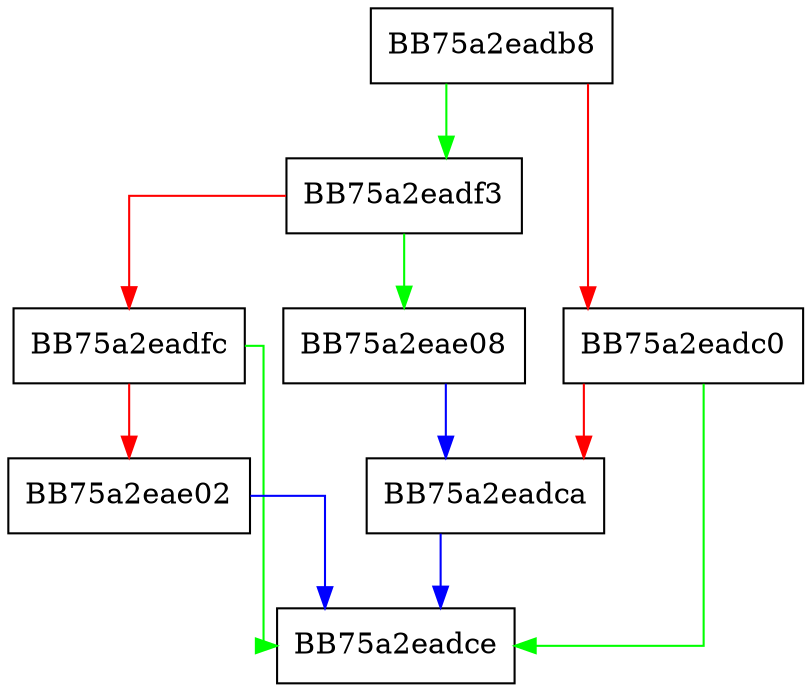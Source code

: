 digraph link {
  node [shape="box"];
  graph [splines=ortho];
  BB75a2eadb8 -> BB75a2eadf3 [color="green"];
  BB75a2eadb8 -> BB75a2eadc0 [color="red"];
  BB75a2eadc0 -> BB75a2eadce [color="green"];
  BB75a2eadc0 -> BB75a2eadca [color="red"];
  BB75a2eadca -> BB75a2eadce [color="blue"];
  BB75a2eadf3 -> BB75a2eae08 [color="green"];
  BB75a2eadf3 -> BB75a2eadfc [color="red"];
  BB75a2eadfc -> BB75a2eadce [color="green"];
  BB75a2eadfc -> BB75a2eae02 [color="red"];
  BB75a2eae02 -> BB75a2eadce [color="blue"];
  BB75a2eae08 -> BB75a2eadca [color="blue"];
}